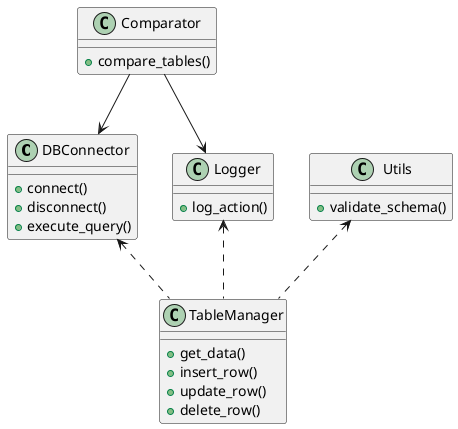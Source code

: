 @startuml
class DBConnector {
  +connect()
  +disconnect()
  +execute_query()
}
class TableManager {
  +get_data()
  +insert_row()
  +update_row()
  +delete_row()
}
class Comparator {
  +compare_tables()
}
class Logger {
  +log_action()
}
class Utils {
  +validate_schema()
}
DBConnector <.. TableManager
Logger <.. TableManager
Comparator --> DBConnector
Comparator --> Logger
Utils <.. TableManager
@enduml
